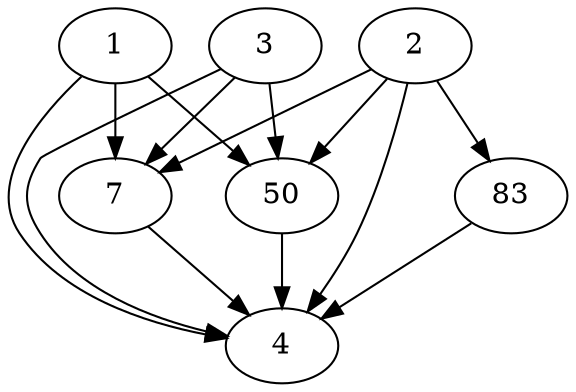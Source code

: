 strict digraph {
// Node definitions.
1 [
neuron_type=BIAS
activation_type=NullActivation
];
2 [
neuron_type=INPT
activation_type=NullActivation
];
3 [
neuron_type=INPT
activation_type=NullActivation
];
4 [
neuron_type=OUTP
activation_type=SigmoidSteepenedActivation
];
7 [
neuron_type=HIDN
activation_type=SigmoidSteepenedActivation
];
50 [
neuron_type=HIDN
activation_type=SigmoidSteepenedActivation
];
83 [
neuron_type=HIDN
activation_type=SigmoidSteepenedActivation
];

// Edge definitions.
1 -> 4 [
weight=-2.741501
recurrent=false
parameters="[0.3764815729952554 0.07997675584160183 0.31575828663490246 0 0.23737870302267677 0 0.22972905814406036 0]"
];
1 -> 7 [
weight=4.375749
recurrent=false
parameters="[0.3122908657978194 0 0 0 0 0 0 0]"
];
1 -> 50 [
weight=-2.313909
recurrent=false
parameters="[0.3122908657978194 0 0 0 0 0 0 0]"
];
2 -> 4 [
weight=-2.544866
recurrent=false
parameters="[0.27627088423927754 0.6871727954794892 0.4524739963507704 0.6190599160891445 0 0.7084613994301165 0.014992785009329428 0]"
];
2 -> 7 [
weight=3.146225
recurrent=false
parameters="[0.3122908657978194 0 0 0 0 0 0 0]"
];
2 -> 50 [
weight=5.975127
recurrent=false
parameters="[0.3122908657978194 0 0 0 0 0 0 0]"
];
2 -> 83 [
weight=1.000000
recurrent=false
parameters="[0.27627088423927754 0.6871727954794892 0.4524739963507704 0.6190599160891445 0 0.7084613994301165 0.014992785009329428 0]"
];
3 -> 4 [
weight=-3.248685
recurrent=false
parameters="[0.3122908657978194 0 0 0 0 0 0 0]"
];
3 -> 7 [
weight=-3.404059
recurrent=false
parameters="[0.3122908657978194 0 0 0 0 0 0 0]"
];
3 -> 50 [
weight=4.908157
recurrent=false
parameters="[0.3764815729952554 0.07997675584160183 0.31575828663490246 0 0.23737870302267677 0 0.22972905814406036 0]"
];
7 -> 4 [
weight=-4.867520
recurrent=false
parameters="[0.27627088423927754 0.6871727954794892 0.4524739963507704 0.6190599160891445 0 0.7084613994301165 0.014992785009329428 0]"
];
50 -> 4 [
weight=10.788815
recurrent=false
parameters="[0.3122908657978194 0 0 0 0 0 0 0]"
];
83 -> 4 [
weight=1.500161
recurrent=false
parameters="[0.27627088423927754 0.6871727954794892 0.4524739963507704 0.6190599160891445 0 0.7084613994301165 0.014992785009329428 0]"
];
}